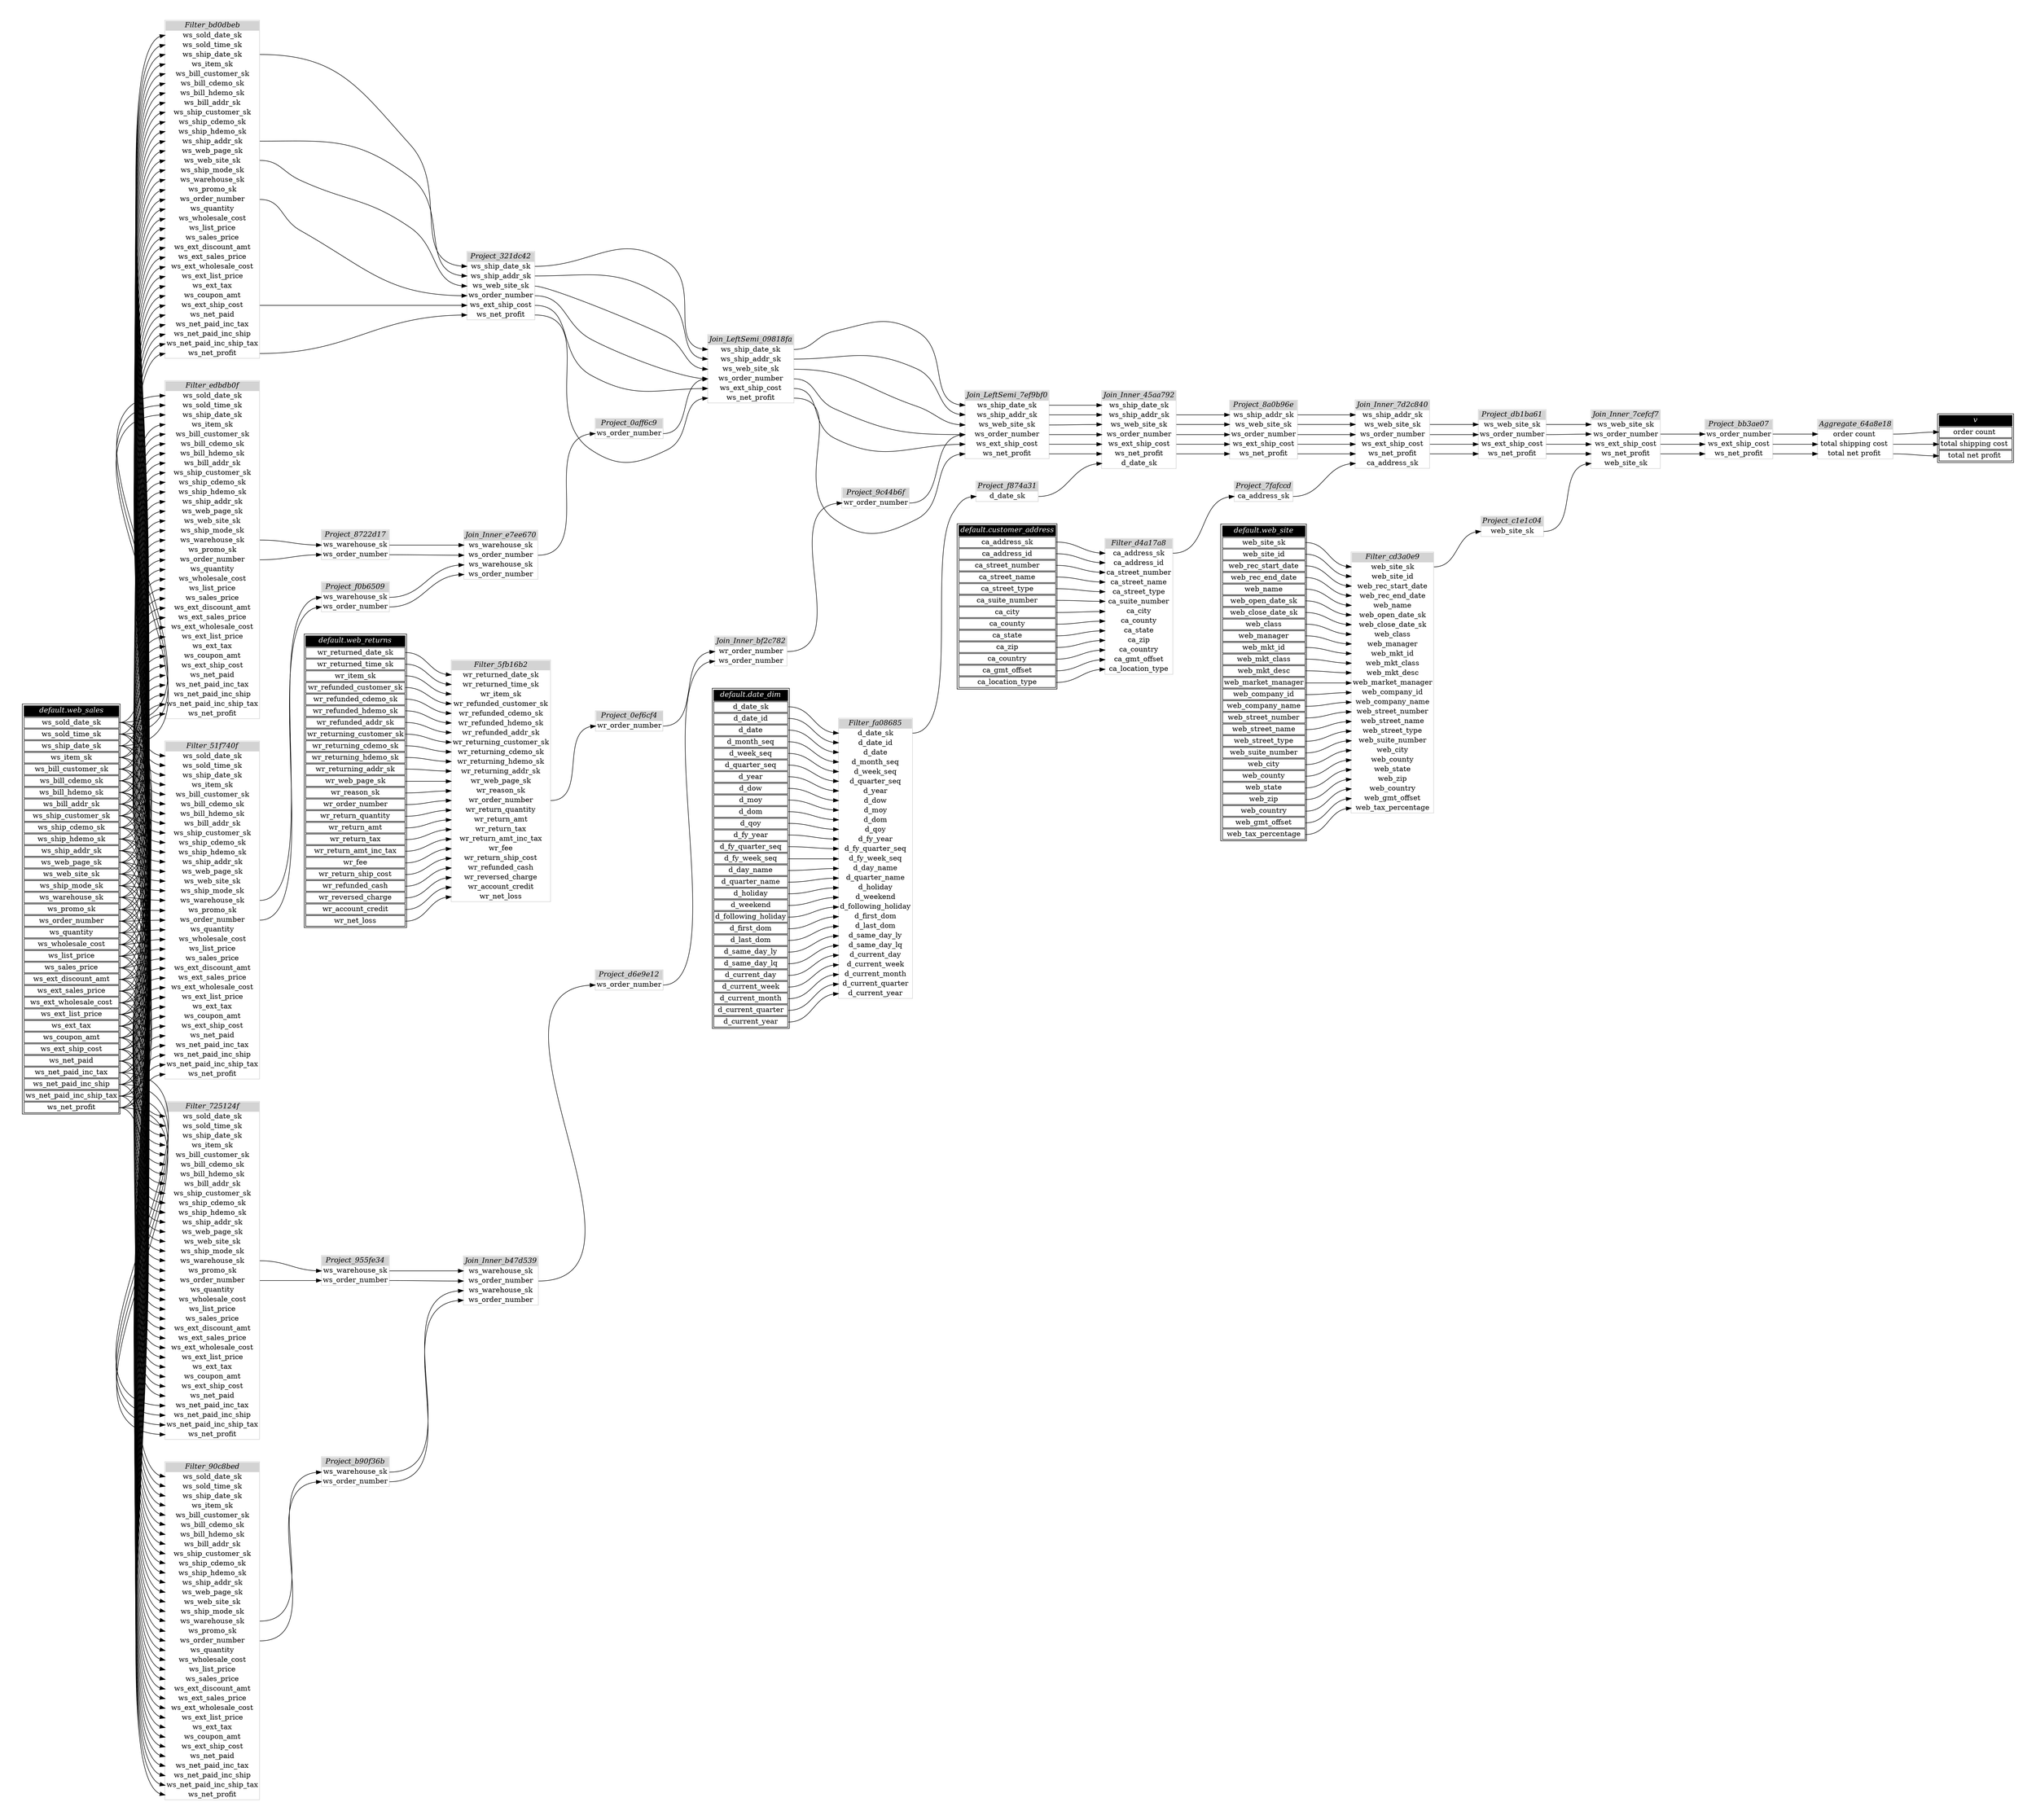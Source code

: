 // Automatically generated by TPCDSFlowTestSuite


digraph {
  graph [pad="0.5" nodesep="0.5" ranksep="1" fontname="Helvetica" rankdir=LR];
  node [shape=plaintext]

  
"Aggregate_64a8e18" [label=<
<table color="lightgray" border="1" cellborder="0" cellspacing="0">
  <tr><td bgcolor="lightgray" port="nodeName"><i>Aggregate_64a8e18</i></td></tr>
  <tr><td port="0">order count </td></tr>
<tr><td port="1">total shipping cost </td></tr>
<tr><td port="2">total net profit </td></tr>
</table>>];
     

"Filter_51f740f" [label=<
<table color="lightgray" border="1" cellborder="0" cellspacing="0">
  <tr><td bgcolor="lightgray" port="nodeName"><i>Filter_51f740f</i></td></tr>
  <tr><td port="0">ws_sold_date_sk</td></tr>
<tr><td port="1">ws_sold_time_sk</td></tr>
<tr><td port="2">ws_ship_date_sk</td></tr>
<tr><td port="3">ws_item_sk</td></tr>
<tr><td port="4">ws_bill_customer_sk</td></tr>
<tr><td port="5">ws_bill_cdemo_sk</td></tr>
<tr><td port="6">ws_bill_hdemo_sk</td></tr>
<tr><td port="7">ws_bill_addr_sk</td></tr>
<tr><td port="8">ws_ship_customer_sk</td></tr>
<tr><td port="9">ws_ship_cdemo_sk</td></tr>
<tr><td port="10">ws_ship_hdemo_sk</td></tr>
<tr><td port="11">ws_ship_addr_sk</td></tr>
<tr><td port="12">ws_web_page_sk</td></tr>
<tr><td port="13">ws_web_site_sk</td></tr>
<tr><td port="14">ws_ship_mode_sk</td></tr>
<tr><td port="15">ws_warehouse_sk</td></tr>
<tr><td port="16">ws_promo_sk</td></tr>
<tr><td port="17">ws_order_number</td></tr>
<tr><td port="18">ws_quantity</td></tr>
<tr><td port="19">ws_wholesale_cost</td></tr>
<tr><td port="20">ws_list_price</td></tr>
<tr><td port="21">ws_sales_price</td></tr>
<tr><td port="22">ws_ext_discount_amt</td></tr>
<tr><td port="23">ws_ext_sales_price</td></tr>
<tr><td port="24">ws_ext_wholesale_cost</td></tr>
<tr><td port="25">ws_ext_list_price</td></tr>
<tr><td port="26">ws_ext_tax</td></tr>
<tr><td port="27">ws_coupon_amt</td></tr>
<tr><td port="28">ws_ext_ship_cost</td></tr>
<tr><td port="29">ws_net_paid</td></tr>
<tr><td port="30">ws_net_paid_inc_tax</td></tr>
<tr><td port="31">ws_net_paid_inc_ship</td></tr>
<tr><td port="32">ws_net_paid_inc_ship_tax</td></tr>
<tr><td port="33">ws_net_profit</td></tr>
</table>>];
     

"Filter_5fb16b2" [label=<
<table color="lightgray" border="1" cellborder="0" cellspacing="0">
  <tr><td bgcolor="lightgray" port="nodeName"><i>Filter_5fb16b2</i></td></tr>
  <tr><td port="0">wr_returned_date_sk</td></tr>
<tr><td port="1">wr_returned_time_sk</td></tr>
<tr><td port="2">wr_item_sk</td></tr>
<tr><td port="3">wr_refunded_customer_sk</td></tr>
<tr><td port="4">wr_refunded_cdemo_sk</td></tr>
<tr><td port="5">wr_refunded_hdemo_sk</td></tr>
<tr><td port="6">wr_refunded_addr_sk</td></tr>
<tr><td port="7">wr_returning_customer_sk</td></tr>
<tr><td port="8">wr_returning_cdemo_sk</td></tr>
<tr><td port="9">wr_returning_hdemo_sk</td></tr>
<tr><td port="10">wr_returning_addr_sk</td></tr>
<tr><td port="11">wr_web_page_sk</td></tr>
<tr><td port="12">wr_reason_sk</td></tr>
<tr><td port="13">wr_order_number</td></tr>
<tr><td port="14">wr_return_quantity</td></tr>
<tr><td port="15">wr_return_amt</td></tr>
<tr><td port="16">wr_return_tax</td></tr>
<tr><td port="17">wr_return_amt_inc_tax</td></tr>
<tr><td port="18">wr_fee</td></tr>
<tr><td port="19">wr_return_ship_cost</td></tr>
<tr><td port="20">wr_refunded_cash</td></tr>
<tr><td port="21">wr_reversed_charge</td></tr>
<tr><td port="22">wr_account_credit</td></tr>
<tr><td port="23">wr_net_loss</td></tr>
</table>>];
     

"Filter_725124f" [label=<
<table color="lightgray" border="1" cellborder="0" cellspacing="0">
  <tr><td bgcolor="lightgray" port="nodeName"><i>Filter_725124f</i></td></tr>
  <tr><td port="0">ws_sold_date_sk</td></tr>
<tr><td port="1">ws_sold_time_sk</td></tr>
<tr><td port="2">ws_ship_date_sk</td></tr>
<tr><td port="3">ws_item_sk</td></tr>
<tr><td port="4">ws_bill_customer_sk</td></tr>
<tr><td port="5">ws_bill_cdemo_sk</td></tr>
<tr><td port="6">ws_bill_hdemo_sk</td></tr>
<tr><td port="7">ws_bill_addr_sk</td></tr>
<tr><td port="8">ws_ship_customer_sk</td></tr>
<tr><td port="9">ws_ship_cdemo_sk</td></tr>
<tr><td port="10">ws_ship_hdemo_sk</td></tr>
<tr><td port="11">ws_ship_addr_sk</td></tr>
<tr><td port="12">ws_web_page_sk</td></tr>
<tr><td port="13">ws_web_site_sk</td></tr>
<tr><td port="14">ws_ship_mode_sk</td></tr>
<tr><td port="15">ws_warehouse_sk</td></tr>
<tr><td port="16">ws_promo_sk</td></tr>
<tr><td port="17">ws_order_number</td></tr>
<tr><td port="18">ws_quantity</td></tr>
<tr><td port="19">ws_wholesale_cost</td></tr>
<tr><td port="20">ws_list_price</td></tr>
<tr><td port="21">ws_sales_price</td></tr>
<tr><td port="22">ws_ext_discount_amt</td></tr>
<tr><td port="23">ws_ext_sales_price</td></tr>
<tr><td port="24">ws_ext_wholesale_cost</td></tr>
<tr><td port="25">ws_ext_list_price</td></tr>
<tr><td port="26">ws_ext_tax</td></tr>
<tr><td port="27">ws_coupon_amt</td></tr>
<tr><td port="28">ws_ext_ship_cost</td></tr>
<tr><td port="29">ws_net_paid</td></tr>
<tr><td port="30">ws_net_paid_inc_tax</td></tr>
<tr><td port="31">ws_net_paid_inc_ship</td></tr>
<tr><td port="32">ws_net_paid_inc_ship_tax</td></tr>
<tr><td port="33">ws_net_profit</td></tr>
</table>>];
     

"Filter_90c8bed" [label=<
<table color="lightgray" border="1" cellborder="0" cellspacing="0">
  <tr><td bgcolor="lightgray" port="nodeName"><i>Filter_90c8bed</i></td></tr>
  <tr><td port="0">ws_sold_date_sk</td></tr>
<tr><td port="1">ws_sold_time_sk</td></tr>
<tr><td port="2">ws_ship_date_sk</td></tr>
<tr><td port="3">ws_item_sk</td></tr>
<tr><td port="4">ws_bill_customer_sk</td></tr>
<tr><td port="5">ws_bill_cdemo_sk</td></tr>
<tr><td port="6">ws_bill_hdemo_sk</td></tr>
<tr><td port="7">ws_bill_addr_sk</td></tr>
<tr><td port="8">ws_ship_customer_sk</td></tr>
<tr><td port="9">ws_ship_cdemo_sk</td></tr>
<tr><td port="10">ws_ship_hdemo_sk</td></tr>
<tr><td port="11">ws_ship_addr_sk</td></tr>
<tr><td port="12">ws_web_page_sk</td></tr>
<tr><td port="13">ws_web_site_sk</td></tr>
<tr><td port="14">ws_ship_mode_sk</td></tr>
<tr><td port="15">ws_warehouse_sk</td></tr>
<tr><td port="16">ws_promo_sk</td></tr>
<tr><td port="17">ws_order_number</td></tr>
<tr><td port="18">ws_quantity</td></tr>
<tr><td port="19">ws_wholesale_cost</td></tr>
<tr><td port="20">ws_list_price</td></tr>
<tr><td port="21">ws_sales_price</td></tr>
<tr><td port="22">ws_ext_discount_amt</td></tr>
<tr><td port="23">ws_ext_sales_price</td></tr>
<tr><td port="24">ws_ext_wholesale_cost</td></tr>
<tr><td port="25">ws_ext_list_price</td></tr>
<tr><td port="26">ws_ext_tax</td></tr>
<tr><td port="27">ws_coupon_amt</td></tr>
<tr><td port="28">ws_ext_ship_cost</td></tr>
<tr><td port="29">ws_net_paid</td></tr>
<tr><td port="30">ws_net_paid_inc_tax</td></tr>
<tr><td port="31">ws_net_paid_inc_ship</td></tr>
<tr><td port="32">ws_net_paid_inc_ship_tax</td></tr>
<tr><td port="33">ws_net_profit</td></tr>
</table>>];
     

"Filter_bd0dbeb" [label=<
<table color="lightgray" border="1" cellborder="0" cellspacing="0">
  <tr><td bgcolor="lightgray" port="nodeName"><i>Filter_bd0dbeb</i></td></tr>
  <tr><td port="0">ws_sold_date_sk</td></tr>
<tr><td port="1">ws_sold_time_sk</td></tr>
<tr><td port="2">ws_ship_date_sk</td></tr>
<tr><td port="3">ws_item_sk</td></tr>
<tr><td port="4">ws_bill_customer_sk</td></tr>
<tr><td port="5">ws_bill_cdemo_sk</td></tr>
<tr><td port="6">ws_bill_hdemo_sk</td></tr>
<tr><td port="7">ws_bill_addr_sk</td></tr>
<tr><td port="8">ws_ship_customer_sk</td></tr>
<tr><td port="9">ws_ship_cdemo_sk</td></tr>
<tr><td port="10">ws_ship_hdemo_sk</td></tr>
<tr><td port="11">ws_ship_addr_sk</td></tr>
<tr><td port="12">ws_web_page_sk</td></tr>
<tr><td port="13">ws_web_site_sk</td></tr>
<tr><td port="14">ws_ship_mode_sk</td></tr>
<tr><td port="15">ws_warehouse_sk</td></tr>
<tr><td port="16">ws_promo_sk</td></tr>
<tr><td port="17">ws_order_number</td></tr>
<tr><td port="18">ws_quantity</td></tr>
<tr><td port="19">ws_wholesale_cost</td></tr>
<tr><td port="20">ws_list_price</td></tr>
<tr><td port="21">ws_sales_price</td></tr>
<tr><td port="22">ws_ext_discount_amt</td></tr>
<tr><td port="23">ws_ext_sales_price</td></tr>
<tr><td port="24">ws_ext_wholesale_cost</td></tr>
<tr><td port="25">ws_ext_list_price</td></tr>
<tr><td port="26">ws_ext_tax</td></tr>
<tr><td port="27">ws_coupon_amt</td></tr>
<tr><td port="28">ws_ext_ship_cost</td></tr>
<tr><td port="29">ws_net_paid</td></tr>
<tr><td port="30">ws_net_paid_inc_tax</td></tr>
<tr><td port="31">ws_net_paid_inc_ship</td></tr>
<tr><td port="32">ws_net_paid_inc_ship_tax</td></tr>
<tr><td port="33">ws_net_profit</td></tr>
</table>>];
     

"Filter_cd3a0e9" [label=<
<table color="lightgray" border="1" cellborder="0" cellspacing="0">
  <tr><td bgcolor="lightgray" port="nodeName"><i>Filter_cd3a0e9</i></td></tr>
  <tr><td port="0">web_site_sk</td></tr>
<tr><td port="1">web_site_id</td></tr>
<tr><td port="2">web_rec_start_date</td></tr>
<tr><td port="3">web_rec_end_date</td></tr>
<tr><td port="4">web_name</td></tr>
<tr><td port="5">web_open_date_sk</td></tr>
<tr><td port="6">web_close_date_sk</td></tr>
<tr><td port="7">web_class</td></tr>
<tr><td port="8">web_manager</td></tr>
<tr><td port="9">web_mkt_id</td></tr>
<tr><td port="10">web_mkt_class</td></tr>
<tr><td port="11">web_mkt_desc</td></tr>
<tr><td port="12">web_market_manager</td></tr>
<tr><td port="13">web_company_id</td></tr>
<tr><td port="14">web_company_name</td></tr>
<tr><td port="15">web_street_number</td></tr>
<tr><td port="16">web_street_name</td></tr>
<tr><td port="17">web_street_type</td></tr>
<tr><td port="18">web_suite_number</td></tr>
<tr><td port="19">web_city</td></tr>
<tr><td port="20">web_county</td></tr>
<tr><td port="21">web_state</td></tr>
<tr><td port="22">web_zip</td></tr>
<tr><td port="23">web_country</td></tr>
<tr><td port="24">web_gmt_offset</td></tr>
<tr><td port="25">web_tax_percentage</td></tr>
</table>>];
     

"Filter_d4a17a8" [label=<
<table color="lightgray" border="1" cellborder="0" cellspacing="0">
  <tr><td bgcolor="lightgray" port="nodeName"><i>Filter_d4a17a8</i></td></tr>
  <tr><td port="0">ca_address_sk</td></tr>
<tr><td port="1">ca_address_id</td></tr>
<tr><td port="2">ca_street_number</td></tr>
<tr><td port="3">ca_street_name</td></tr>
<tr><td port="4">ca_street_type</td></tr>
<tr><td port="5">ca_suite_number</td></tr>
<tr><td port="6">ca_city</td></tr>
<tr><td port="7">ca_county</td></tr>
<tr><td port="8">ca_state</td></tr>
<tr><td port="9">ca_zip</td></tr>
<tr><td port="10">ca_country</td></tr>
<tr><td port="11">ca_gmt_offset</td></tr>
<tr><td port="12">ca_location_type</td></tr>
</table>>];
     

"Filter_edbdb0f" [label=<
<table color="lightgray" border="1" cellborder="0" cellspacing="0">
  <tr><td bgcolor="lightgray" port="nodeName"><i>Filter_edbdb0f</i></td></tr>
  <tr><td port="0">ws_sold_date_sk</td></tr>
<tr><td port="1">ws_sold_time_sk</td></tr>
<tr><td port="2">ws_ship_date_sk</td></tr>
<tr><td port="3">ws_item_sk</td></tr>
<tr><td port="4">ws_bill_customer_sk</td></tr>
<tr><td port="5">ws_bill_cdemo_sk</td></tr>
<tr><td port="6">ws_bill_hdemo_sk</td></tr>
<tr><td port="7">ws_bill_addr_sk</td></tr>
<tr><td port="8">ws_ship_customer_sk</td></tr>
<tr><td port="9">ws_ship_cdemo_sk</td></tr>
<tr><td port="10">ws_ship_hdemo_sk</td></tr>
<tr><td port="11">ws_ship_addr_sk</td></tr>
<tr><td port="12">ws_web_page_sk</td></tr>
<tr><td port="13">ws_web_site_sk</td></tr>
<tr><td port="14">ws_ship_mode_sk</td></tr>
<tr><td port="15">ws_warehouse_sk</td></tr>
<tr><td port="16">ws_promo_sk</td></tr>
<tr><td port="17">ws_order_number</td></tr>
<tr><td port="18">ws_quantity</td></tr>
<tr><td port="19">ws_wholesale_cost</td></tr>
<tr><td port="20">ws_list_price</td></tr>
<tr><td port="21">ws_sales_price</td></tr>
<tr><td port="22">ws_ext_discount_amt</td></tr>
<tr><td port="23">ws_ext_sales_price</td></tr>
<tr><td port="24">ws_ext_wholesale_cost</td></tr>
<tr><td port="25">ws_ext_list_price</td></tr>
<tr><td port="26">ws_ext_tax</td></tr>
<tr><td port="27">ws_coupon_amt</td></tr>
<tr><td port="28">ws_ext_ship_cost</td></tr>
<tr><td port="29">ws_net_paid</td></tr>
<tr><td port="30">ws_net_paid_inc_tax</td></tr>
<tr><td port="31">ws_net_paid_inc_ship</td></tr>
<tr><td port="32">ws_net_paid_inc_ship_tax</td></tr>
<tr><td port="33">ws_net_profit</td></tr>
</table>>];
     

"Filter_fa08685" [label=<
<table color="lightgray" border="1" cellborder="0" cellspacing="0">
  <tr><td bgcolor="lightgray" port="nodeName"><i>Filter_fa08685</i></td></tr>
  <tr><td port="0">d_date_sk</td></tr>
<tr><td port="1">d_date_id</td></tr>
<tr><td port="2">d_date</td></tr>
<tr><td port="3">d_month_seq</td></tr>
<tr><td port="4">d_week_seq</td></tr>
<tr><td port="5">d_quarter_seq</td></tr>
<tr><td port="6">d_year</td></tr>
<tr><td port="7">d_dow</td></tr>
<tr><td port="8">d_moy</td></tr>
<tr><td port="9">d_dom</td></tr>
<tr><td port="10">d_qoy</td></tr>
<tr><td port="11">d_fy_year</td></tr>
<tr><td port="12">d_fy_quarter_seq</td></tr>
<tr><td port="13">d_fy_week_seq</td></tr>
<tr><td port="14">d_day_name</td></tr>
<tr><td port="15">d_quarter_name</td></tr>
<tr><td port="16">d_holiday</td></tr>
<tr><td port="17">d_weekend</td></tr>
<tr><td port="18">d_following_holiday</td></tr>
<tr><td port="19">d_first_dom</td></tr>
<tr><td port="20">d_last_dom</td></tr>
<tr><td port="21">d_same_day_ly</td></tr>
<tr><td port="22">d_same_day_lq</td></tr>
<tr><td port="23">d_current_day</td></tr>
<tr><td port="24">d_current_week</td></tr>
<tr><td port="25">d_current_month</td></tr>
<tr><td port="26">d_current_quarter</td></tr>
<tr><td port="27">d_current_year</td></tr>
</table>>];
     

"Join_Inner_45aa792" [label=<
<table color="lightgray" border="1" cellborder="0" cellspacing="0">
  <tr><td bgcolor="lightgray" port="nodeName"><i>Join_Inner_45aa792</i></td></tr>
  <tr><td port="0">ws_ship_date_sk</td></tr>
<tr><td port="1">ws_ship_addr_sk</td></tr>
<tr><td port="2">ws_web_site_sk</td></tr>
<tr><td port="3">ws_order_number</td></tr>
<tr><td port="4">ws_ext_ship_cost</td></tr>
<tr><td port="5">ws_net_profit</td></tr>
<tr><td port="6">d_date_sk</td></tr>
</table>>];
     

"Join_Inner_7cefcf7" [label=<
<table color="lightgray" border="1" cellborder="0" cellspacing="0">
  <tr><td bgcolor="lightgray" port="nodeName"><i>Join_Inner_7cefcf7</i></td></tr>
  <tr><td port="0">ws_web_site_sk</td></tr>
<tr><td port="1">ws_order_number</td></tr>
<tr><td port="2">ws_ext_ship_cost</td></tr>
<tr><td port="3">ws_net_profit</td></tr>
<tr><td port="4">web_site_sk</td></tr>
</table>>];
     

"Join_Inner_7d2c840" [label=<
<table color="lightgray" border="1" cellborder="0" cellspacing="0">
  <tr><td bgcolor="lightgray" port="nodeName"><i>Join_Inner_7d2c840</i></td></tr>
  <tr><td port="0">ws_ship_addr_sk</td></tr>
<tr><td port="1">ws_web_site_sk</td></tr>
<tr><td port="2">ws_order_number</td></tr>
<tr><td port="3">ws_ext_ship_cost</td></tr>
<tr><td port="4">ws_net_profit</td></tr>
<tr><td port="5">ca_address_sk</td></tr>
</table>>];
     

"Join_Inner_b47d539" [label=<
<table color="lightgray" border="1" cellborder="0" cellspacing="0">
  <tr><td bgcolor="lightgray" port="nodeName"><i>Join_Inner_b47d539</i></td></tr>
  <tr><td port="0">ws_warehouse_sk</td></tr>
<tr><td port="1">ws_order_number</td></tr>
<tr><td port="2">ws_warehouse_sk</td></tr>
<tr><td port="3">ws_order_number</td></tr>
</table>>];
     

"Join_Inner_bf2c782" [label=<
<table color="lightgray" border="1" cellborder="0" cellspacing="0">
  <tr><td bgcolor="lightgray" port="nodeName"><i>Join_Inner_bf2c782</i></td></tr>
  <tr><td port="0">wr_order_number</td></tr>
<tr><td port="1">ws_order_number</td></tr>
</table>>];
     

"Join_Inner_e7ee670" [label=<
<table color="lightgray" border="1" cellborder="0" cellspacing="0">
  <tr><td bgcolor="lightgray" port="nodeName"><i>Join_Inner_e7ee670</i></td></tr>
  <tr><td port="0">ws_warehouse_sk</td></tr>
<tr><td port="1">ws_order_number</td></tr>
<tr><td port="2">ws_warehouse_sk</td></tr>
<tr><td port="3">ws_order_number</td></tr>
</table>>];
     

"Join_LeftSemi_09818fa" [label=<
<table color="lightgray" border="1" cellborder="0" cellspacing="0">
  <tr><td bgcolor="lightgray" port="nodeName"><i>Join_LeftSemi_09818fa</i></td></tr>
  <tr><td port="0">ws_ship_date_sk</td></tr>
<tr><td port="1">ws_ship_addr_sk</td></tr>
<tr><td port="2">ws_web_site_sk</td></tr>
<tr><td port="3">ws_order_number</td></tr>
<tr><td port="4">ws_ext_ship_cost</td></tr>
<tr><td port="5">ws_net_profit</td></tr>
</table>>];
     

"Join_LeftSemi_7ef9bf0" [label=<
<table color="lightgray" border="1" cellborder="0" cellspacing="0">
  <tr><td bgcolor="lightgray" port="nodeName"><i>Join_LeftSemi_7ef9bf0</i></td></tr>
  <tr><td port="0">ws_ship_date_sk</td></tr>
<tr><td port="1">ws_ship_addr_sk</td></tr>
<tr><td port="2">ws_web_site_sk</td></tr>
<tr><td port="3">ws_order_number</td></tr>
<tr><td port="4">ws_ext_ship_cost</td></tr>
<tr><td port="5">ws_net_profit</td></tr>
</table>>];
     

"Project_0aff6c9" [label=<
<table color="lightgray" border="1" cellborder="0" cellspacing="0">
  <tr><td bgcolor="lightgray" port="nodeName"><i>Project_0aff6c9</i></td></tr>
  <tr><td port="0">ws_order_number</td></tr>
</table>>];
     

"Project_0ef6cf4" [label=<
<table color="lightgray" border="1" cellborder="0" cellspacing="0">
  <tr><td bgcolor="lightgray" port="nodeName"><i>Project_0ef6cf4</i></td></tr>
  <tr><td port="0">wr_order_number</td></tr>
</table>>];
     

"Project_321dc42" [label=<
<table color="lightgray" border="1" cellborder="0" cellspacing="0">
  <tr><td bgcolor="lightgray" port="nodeName"><i>Project_321dc42</i></td></tr>
  <tr><td port="0">ws_ship_date_sk</td></tr>
<tr><td port="1">ws_ship_addr_sk</td></tr>
<tr><td port="2">ws_web_site_sk</td></tr>
<tr><td port="3">ws_order_number</td></tr>
<tr><td port="4">ws_ext_ship_cost</td></tr>
<tr><td port="5">ws_net_profit</td></tr>
</table>>];
     

"Project_7fafccd" [label=<
<table color="lightgray" border="1" cellborder="0" cellspacing="0">
  <tr><td bgcolor="lightgray" port="nodeName"><i>Project_7fafccd</i></td></tr>
  <tr><td port="0">ca_address_sk</td></tr>
</table>>];
     

"Project_8722d17" [label=<
<table color="lightgray" border="1" cellborder="0" cellspacing="0">
  <tr><td bgcolor="lightgray" port="nodeName"><i>Project_8722d17</i></td></tr>
  <tr><td port="0">ws_warehouse_sk</td></tr>
<tr><td port="1">ws_order_number</td></tr>
</table>>];
     

"Project_8a0b96e" [label=<
<table color="lightgray" border="1" cellborder="0" cellspacing="0">
  <tr><td bgcolor="lightgray" port="nodeName"><i>Project_8a0b96e</i></td></tr>
  <tr><td port="0">ws_ship_addr_sk</td></tr>
<tr><td port="1">ws_web_site_sk</td></tr>
<tr><td port="2">ws_order_number</td></tr>
<tr><td port="3">ws_ext_ship_cost</td></tr>
<tr><td port="4">ws_net_profit</td></tr>
</table>>];
     

"Project_955fe34" [label=<
<table color="lightgray" border="1" cellborder="0" cellspacing="0">
  <tr><td bgcolor="lightgray" port="nodeName"><i>Project_955fe34</i></td></tr>
  <tr><td port="0">ws_warehouse_sk</td></tr>
<tr><td port="1">ws_order_number</td></tr>
</table>>];
     

"Project_9c44b6f" [label=<
<table color="lightgray" border="1" cellborder="0" cellspacing="0">
  <tr><td bgcolor="lightgray" port="nodeName"><i>Project_9c44b6f</i></td></tr>
  <tr><td port="0">wr_order_number</td></tr>
</table>>];
     

"Project_b90f36b" [label=<
<table color="lightgray" border="1" cellborder="0" cellspacing="0">
  <tr><td bgcolor="lightgray" port="nodeName"><i>Project_b90f36b</i></td></tr>
  <tr><td port="0">ws_warehouse_sk</td></tr>
<tr><td port="1">ws_order_number</td></tr>
</table>>];
     

"Project_bb3ae07" [label=<
<table color="lightgray" border="1" cellborder="0" cellspacing="0">
  <tr><td bgcolor="lightgray" port="nodeName"><i>Project_bb3ae07</i></td></tr>
  <tr><td port="0">ws_order_number</td></tr>
<tr><td port="1">ws_ext_ship_cost</td></tr>
<tr><td port="2">ws_net_profit</td></tr>
</table>>];
     

"Project_c1e1c04" [label=<
<table color="lightgray" border="1" cellborder="0" cellspacing="0">
  <tr><td bgcolor="lightgray" port="nodeName"><i>Project_c1e1c04</i></td></tr>
  <tr><td port="0">web_site_sk</td></tr>
</table>>];
     

"Project_d6e9e12" [label=<
<table color="lightgray" border="1" cellborder="0" cellspacing="0">
  <tr><td bgcolor="lightgray" port="nodeName"><i>Project_d6e9e12</i></td></tr>
  <tr><td port="0">ws_order_number</td></tr>
</table>>];
     

"Project_db1ba61" [label=<
<table color="lightgray" border="1" cellborder="0" cellspacing="0">
  <tr><td bgcolor="lightgray" port="nodeName"><i>Project_db1ba61</i></td></tr>
  <tr><td port="0">ws_web_site_sk</td></tr>
<tr><td port="1">ws_order_number</td></tr>
<tr><td port="2">ws_ext_ship_cost</td></tr>
<tr><td port="3">ws_net_profit</td></tr>
</table>>];
     

"Project_f0b6509" [label=<
<table color="lightgray" border="1" cellborder="0" cellspacing="0">
  <tr><td bgcolor="lightgray" port="nodeName"><i>Project_f0b6509</i></td></tr>
  <tr><td port="0">ws_warehouse_sk</td></tr>
<tr><td port="1">ws_order_number</td></tr>
</table>>];
     

"Project_f874a31" [label=<
<table color="lightgray" border="1" cellborder="0" cellspacing="0">
  <tr><td bgcolor="lightgray" port="nodeName"><i>Project_f874a31</i></td></tr>
  <tr><td port="0">d_date_sk</td></tr>
</table>>];
     

"default.customer_address" [color="black" label=<
<table>
  <tr><td bgcolor="black" port="nodeName"><i><font color="white">default.customer_address</font></i></td></tr>
  <tr><td port="0">ca_address_sk</td></tr>
<tr><td port="1">ca_address_id</td></tr>
<tr><td port="2">ca_street_number</td></tr>
<tr><td port="3">ca_street_name</td></tr>
<tr><td port="4">ca_street_type</td></tr>
<tr><td port="5">ca_suite_number</td></tr>
<tr><td port="6">ca_city</td></tr>
<tr><td port="7">ca_county</td></tr>
<tr><td port="8">ca_state</td></tr>
<tr><td port="9">ca_zip</td></tr>
<tr><td port="10">ca_country</td></tr>
<tr><td port="11">ca_gmt_offset</td></tr>
<tr><td port="12">ca_location_type</td></tr>
</table>>];
     

"default.date_dim" [color="black" label=<
<table>
  <tr><td bgcolor="black" port="nodeName"><i><font color="white">default.date_dim</font></i></td></tr>
  <tr><td port="0">d_date_sk</td></tr>
<tr><td port="1">d_date_id</td></tr>
<tr><td port="2">d_date</td></tr>
<tr><td port="3">d_month_seq</td></tr>
<tr><td port="4">d_week_seq</td></tr>
<tr><td port="5">d_quarter_seq</td></tr>
<tr><td port="6">d_year</td></tr>
<tr><td port="7">d_dow</td></tr>
<tr><td port="8">d_moy</td></tr>
<tr><td port="9">d_dom</td></tr>
<tr><td port="10">d_qoy</td></tr>
<tr><td port="11">d_fy_year</td></tr>
<tr><td port="12">d_fy_quarter_seq</td></tr>
<tr><td port="13">d_fy_week_seq</td></tr>
<tr><td port="14">d_day_name</td></tr>
<tr><td port="15">d_quarter_name</td></tr>
<tr><td port="16">d_holiday</td></tr>
<tr><td port="17">d_weekend</td></tr>
<tr><td port="18">d_following_holiday</td></tr>
<tr><td port="19">d_first_dom</td></tr>
<tr><td port="20">d_last_dom</td></tr>
<tr><td port="21">d_same_day_ly</td></tr>
<tr><td port="22">d_same_day_lq</td></tr>
<tr><td port="23">d_current_day</td></tr>
<tr><td port="24">d_current_week</td></tr>
<tr><td port="25">d_current_month</td></tr>
<tr><td port="26">d_current_quarter</td></tr>
<tr><td port="27">d_current_year</td></tr>
</table>>];
     

"default.web_returns" [color="black" label=<
<table>
  <tr><td bgcolor="black" port="nodeName"><i><font color="white">default.web_returns</font></i></td></tr>
  <tr><td port="0">wr_returned_date_sk</td></tr>
<tr><td port="1">wr_returned_time_sk</td></tr>
<tr><td port="2">wr_item_sk</td></tr>
<tr><td port="3">wr_refunded_customer_sk</td></tr>
<tr><td port="4">wr_refunded_cdemo_sk</td></tr>
<tr><td port="5">wr_refunded_hdemo_sk</td></tr>
<tr><td port="6">wr_refunded_addr_sk</td></tr>
<tr><td port="7">wr_returning_customer_sk</td></tr>
<tr><td port="8">wr_returning_cdemo_sk</td></tr>
<tr><td port="9">wr_returning_hdemo_sk</td></tr>
<tr><td port="10">wr_returning_addr_sk</td></tr>
<tr><td port="11">wr_web_page_sk</td></tr>
<tr><td port="12">wr_reason_sk</td></tr>
<tr><td port="13">wr_order_number</td></tr>
<tr><td port="14">wr_return_quantity</td></tr>
<tr><td port="15">wr_return_amt</td></tr>
<tr><td port="16">wr_return_tax</td></tr>
<tr><td port="17">wr_return_amt_inc_tax</td></tr>
<tr><td port="18">wr_fee</td></tr>
<tr><td port="19">wr_return_ship_cost</td></tr>
<tr><td port="20">wr_refunded_cash</td></tr>
<tr><td port="21">wr_reversed_charge</td></tr>
<tr><td port="22">wr_account_credit</td></tr>
<tr><td port="23">wr_net_loss</td></tr>
</table>>];
     

"default.web_sales" [color="black" label=<
<table>
  <tr><td bgcolor="black" port="nodeName"><i><font color="white">default.web_sales</font></i></td></tr>
  <tr><td port="0">ws_sold_date_sk</td></tr>
<tr><td port="1">ws_sold_time_sk</td></tr>
<tr><td port="2">ws_ship_date_sk</td></tr>
<tr><td port="3">ws_item_sk</td></tr>
<tr><td port="4">ws_bill_customer_sk</td></tr>
<tr><td port="5">ws_bill_cdemo_sk</td></tr>
<tr><td port="6">ws_bill_hdemo_sk</td></tr>
<tr><td port="7">ws_bill_addr_sk</td></tr>
<tr><td port="8">ws_ship_customer_sk</td></tr>
<tr><td port="9">ws_ship_cdemo_sk</td></tr>
<tr><td port="10">ws_ship_hdemo_sk</td></tr>
<tr><td port="11">ws_ship_addr_sk</td></tr>
<tr><td port="12">ws_web_page_sk</td></tr>
<tr><td port="13">ws_web_site_sk</td></tr>
<tr><td port="14">ws_ship_mode_sk</td></tr>
<tr><td port="15">ws_warehouse_sk</td></tr>
<tr><td port="16">ws_promo_sk</td></tr>
<tr><td port="17">ws_order_number</td></tr>
<tr><td port="18">ws_quantity</td></tr>
<tr><td port="19">ws_wholesale_cost</td></tr>
<tr><td port="20">ws_list_price</td></tr>
<tr><td port="21">ws_sales_price</td></tr>
<tr><td port="22">ws_ext_discount_amt</td></tr>
<tr><td port="23">ws_ext_sales_price</td></tr>
<tr><td port="24">ws_ext_wholesale_cost</td></tr>
<tr><td port="25">ws_ext_list_price</td></tr>
<tr><td port="26">ws_ext_tax</td></tr>
<tr><td port="27">ws_coupon_amt</td></tr>
<tr><td port="28">ws_ext_ship_cost</td></tr>
<tr><td port="29">ws_net_paid</td></tr>
<tr><td port="30">ws_net_paid_inc_tax</td></tr>
<tr><td port="31">ws_net_paid_inc_ship</td></tr>
<tr><td port="32">ws_net_paid_inc_ship_tax</td></tr>
<tr><td port="33">ws_net_profit</td></tr>
</table>>];
     

"default.web_site" [color="black" label=<
<table>
  <tr><td bgcolor="black" port="nodeName"><i><font color="white">default.web_site</font></i></td></tr>
  <tr><td port="0">web_site_sk</td></tr>
<tr><td port="1">web_site_id</td></tr>
<tr><td port="2">web_rec_start_date</td></tr>
<tr><td port="3">web_rec_end_date</td></tr>
<tr><td port="4">web_name</td></tr>
<tr><td port="5">web_open_date_sk</td></tr>
<tr><td port="6">web_close_date_sk</td></tr>
<tr><td port="7">web_class</td></tr>
<tr><td port="8">web_manager</td></tr>
<tr><td port="9">web_mkt_id</td></tr>
<tr><td port="10">web_mkt_class</td></tr>
<tr><td port="11">web_mkt_desc</td></tr>
<tr><td port="12">web_market_manager</td></tr>
<tr><td port="13">web_company_id</td></tr>
<tr><td port="14">web_company_name</td></tr>
<tr><td port="15">web_street_number</td></tr>
<tr><td port="16">web_street_name</td></tr>
<tr><td port="17">web_street_type</td></tr>
<tr><td port="18">web_suite_number</td></tr>
<tr><td port="19">web_city</td></tr>
<tr><td port="20">web_county</td></tr>
<tr><td port="21">web_state</td></tr>
<tr><td port="22">web_zip</td></tr>
<tr><td port="23">web_country</td></tr>
<tr><td port="24">web_gmt_offset</td></tr>
<tr><td port="25">web_tax_percentage</td></tr>
</table>>];
     

"v" [color="black" label=<
<table>
  <tr><td bgcolor="black" port="nodeName"><i><font color="white">v</font></i></td></tr>
  <tr><td port="0">order count </td></tr>
<tr><td port="1">total shipping cost </td></tr>
<tr><td port="2">total net profit </td></tr>
</table>>];
     
  "Aggregate_64a8e18":0 -> "v":0;
"Aggregate_64a8e18":1 -> "v":1;
"Aggregate_64a8e18":2 -> "v":2;
"Filter_51f740f":15 -> "Project_f0b6509":0;
"Filter_51f740f":17 -> "Project_f0b6509":1;
"Filter_5fb16b2":13 -> "Project_0ef6cf4":0;
"Filter_725124f":15 -> "Project_955fe34":0;
"Filter_725124f":17 -> "Project_955fe34":1;
"Filter_90c8bed":15 -> "Project_b90f36b":0;
"Filter_90c8bed":17 -> "Project_b90f36b":1;
"Filter_bd0dbeb":11 -> "Project_321dc42":1;
"Filter_bd0dbeb":13 -> "Project_321dc42":2;
"Filter_bd0dbeb":17 -> "Project_321dc42":3;
"Filter_bd0dbeb":2 -> "Project_321dc42":0;
"Filter_bd0dbeb":28 -> "Project_321dc42":4;
"Filter_bd0dbeb":33 -> "Project_321dc42":5;
"Filter_cd3a0e9":0 -> "Project_c1e1c04":0;
"Filter_d4a17a8":0 -> "Project_7fafccd":0;
"Filter_edbdb0f":15 -> "Project_8722d17":0;
"Filter_edbdb0f":17 -> "Project_8722d17":1;
"Filter_fa08685":0 -> "Project_f874a31":0;
"Join_Inner_45aa792":1 -> "Project_8a0b96e":0;
"Join_Inner_45aa792":2 -> "Project_8a0b96e":1;
"Join_Inner_45aa792":3 -> "Project_8a0b96e":2;
"Join_Inner_45aa792":4 -> "Project_8a0b96e":3;
"Join_Inner_45aa792":5 -> "Project_8a0b96e":4;
"Join_Inner_7cefcf7":1 -> "Project_bb3ae07":0;
"Join_Inner_7cefcf7":2 -> "Project_bb3ae07":1;
"Join_Inner_7cefcf7":3 -> "Project_bb3ae07":2;
"Join_Inner_7d2c840":1 -> "Project_db1ba61":0;
"Join_Inner_7d2c840":2 -> "Project_db1ba61":1;
"Join_Inner_7d2c840":3 -> "Project_db1ba61":2;
"Join_Inner_7d2c840":4 -> "Project_db1ba61":3;
"Join_Inner_b47d539":1 -> "Project_d6e9e12":0;
"Join_Inner_bf2c782":0 -> "Project_9c44b6f":0;
"Join_Inner_e7ee670":1 -> "Project_0aff6c9":0;
"Join_LeftSemi_09818fa":0 -> "Join_LeftSemi_7ef9bf0":0;
"Join_LeftSemi_09818fa":1 -> "Join_LeftSemi_7ef9bf0":1;
"Join_LeftSemi_09818fa":2 -> "Join_LeftSemi_7ef9bf0":2;
"Join_LeftSemi_09818fa":3 -> "Join_LeftSemi_7ef9bf0":3;
"Join_LeftSemi_09818fa":4 -> "Join_LeftSemi_7ef9bf0":4;
"Join_LeftSemi_09818fa":5 -> "Join_LeftSemi_7ef9bf0":5;
"Join_LeftSemi_7ef9bf0":0 -> "Join_Inner_45aa792":0;
"Join_LeftSemi_7ef9bf0":1 -> "Join_Inner_45aa792":1;
"Join_LeftSemi_7ef9bf0":2 -> "Join_Inner_45aa792":2;
"Join_LeftSemi_7ef9bf0":3 -> "Join_Inner_45aa792":3;
"Join_LeftSemi_7ef9bf0":4 -> "Join_Inner_45aa792":4;
"Join_LeftSemi_7ef9bf0":5 -> "Join_Inner_45aa792":5;
"Project_0aff6c9":0 -> "Join_LeftSemi_09818fa":3;
"Project_0ef6cf4":0 -> "Join_Inner_bf2c782":0;
"Project_321dc42":0 -> "Join_LeftSemi_09818fa":0;
"Project_321dc42":1 -> "Join_LeftSemi_09818fa":1;
"Project_321dc42":2 -> "Join_LeftSemi_09818fa":2;
"Project_321dc42":3 -> "Join_LeftSemi_09818fa":3;
"Project_321dc42":4 -> "Join_LeftSemi_09818fa":4;
"Project_321dc42":5 -> "Join_LeftSemi_09818fa":5;
"Project_7fafccd":0 -> "Join_Inner_7d2c840":5;
"Project_8722d17":0 -> "Join_Inner_e7ee670":0;
"Project_8722d17":1 -> "Join_Inner_e7ee670":1;
"Project_8a0b96e":0 -> "Join_Inner_7d2c840":0;
"Project_8a0b96e":1 -> "Join_Inner_7d2c840":1;
"Project_8a0b96e":2 -> "Join_Inner_7d2c840":2;
"Project_8a0b96e":3 -> "Join_Inner_7d2c840":3;
"Project_8a0b96e":4 -> "Join_Inner_7d2c840":4;
"Project_955fe34":0 -> "Join_Inner_b47d539":0;
"Project_955fe34":1 -> "Join_Inner_b47d539":1;
"Project_9c44b6f":0 -> "Join_LeftSemi_7ef9bf0":3;
"Project_b90f36b":0 -> "Join_Inner_b47d539":2;
"Project_b90f36b":1 -> "Join_Inner_b47d539":3;
"Project_bb3ae07":0 -> "Aggregate_64a8e18":0;
"Project_bb3ae07":1 -> "Aggregate_64a8e18":1;
"Project_bb3ae07":2 -> "Aggregate_64a8e18":2;
"Project_c1e1c04":0 -> "Join_Inner_7cefcf7":4;
"Project_d6e9e12":0 -> "Join_Inner_bf2c782":1;
"Project_db1ba61":0 -> "Join_Inner_7cefcf7":0;
"Project_db1ba61":1 -> "Join_Inner_7cefcf7":1;
"Project_db1ba61":2 -> "Join_Inner_7cefcf7":2;
"Project_db1ba61":3 -> "Join_Inner_7cefcf7":3;
"Project_f0b6509":0 -> "Join_Inner_e7ee670":2;
"Project_f0b6509":1 -> "Join_Inner_e7ee670":3;
"Project_f874a31":0 -> "Join_Inner_45aa792":6;
"default.customer_address":0 -> "Filter_d4a17a8":0;
"default.customer_address":1 -> "Filter_d4a17a8":1;
"default.customer_address":10 -> "Filter_d4a17a8":10;
"default.customer_address":11 -> "Filter_d4a17a8":11;
"default.customer_address":12 -> "Filter_d4a17a8":12;
"default.customer_address":2 -> "Filter_d4a17a8":2;
"default.customer_address":3 -> "Filter_d4a17a8":3;
"default.customer_address":4 -> "Filter_d4a17a8":4;
"default.customer_address":5 -> "Filter_d4a17a8":5;
"default.customer_address":6 -> "Filter_d4a17a8":6;
"default.customer_address":7 -> "Filter_d4a17a8":7;
"default.customer_address":8 -> "Filter_d4a17a8":8;
"default.customer_address":9 -> "Filter_d4a17a8":9;
"default.date_dim":0 -> "Filter_fa08685":0;
"default.date_dim":1 -> "Filter_fa08685":1;
"default.date_dim":10 -> "Filter_fa08685":10;
"default.date_dim":11 -> "Filter_fa08685":11;
"default.date_dim":12 -> "Filter_fa08685":12;
"default.date_dim":13 -> "Filter_fa08685":13;
"default.date_dim":14 -> "Filter_fa08685":14;
"default.date_dim":15 -> "Filter_fa08685":15;
"default.date_dim":16 -> "Filter_fa08685":16;
"default.date_dim":17 -> "Filter_fa08685":17;
"default.date_dim":18 -> "Filter_fa08685":18;
"default.date_dim":19 -> "Filter_fa08685":19;
"default.date_dim":2 -> "Filter_fa08685":2;
"default.date_dim":20 -> "Filter_fa08685":20;
"default.date_dim":21 -> "Filter_fa08685":21;
"default.date_dim":22 -> "Filter_fa08685":22;
"default.date_dim":23 -> "Filter_fa08685":23;
"default.date_dim":24 -> "Filter_fa08685":24;
"default.date_dim":25 -> "Filter_fa08685":25;
"default.date_dim":26 -> "Filter_fa08685":26;
"default.date_dim":27 -> "Filter_fa08685":27;
"default.date_dim":3 -> "Filter_fa08685":3;
"default.date_dim":4 -> "Filter_fa08685":4;
"default.date_dim":5 -> "Filter_fa08685":5;
"default.date_dim":6 -> "Filter_fa08685":6;
"default.date_dim":7 -> "Filter_fa08685":7;
"default.date_dim":8 -> "Filter_fa08685":8;
"default.date_dim":9 -> "Filter_fa08685":9;
"default.web_returns":0 -> "Filter_5fb16b2":0;
"default.web_returns":1 -> "Filter_5fb16b2":1;
"default.web_returns":10 -> "Filter_5fb16b2":10;
"default.web_returns":11 -> "Filter_5fb16b2":11;
"default.web_returns":12 -> "Filter_5fb16b2":12;
"default.web_returns":13 -> "Filter_5fb16b2":13;
"default.web_returns":14 -> "Filter_5fb16b2":14;
"default.web_returns":15 -> "Filter_5fb16b2":15;
"default.web_returns":16 -> "Filter_5fb16b2":16;
"default.web_returns":17 -> "Filter_5fb16b2":17;
"default.web_returns":18 -> "Filter_5fb16b2":18;
"default.web_returns":19 -> "Filter_5fb16b2":19;
"default.web_returns":2 -> "Filter_5fb16b2":2;
"default.web_returns":20 -> "Filter_5fb16b2":20;
"default.web_returns":21 -> "Filter_5fb16b2":21;
"default.web_returns":22 -> "Filter_5fb16b2":22;
"default.web_returns":23 -> "Filter_5fb16b2":23;
"default.web_returns":3 -> "Filter_5fb16b2":3;
"default.web_returns":4 -> "Filter_5fb16b2":4;
"default.web_returns":5 -> "Filter_5fb16b2":5;
"default.web_returns":6 -> "Filter_5fb16b2":6;
"default.web_returns":7 -> "Filter_5fb16b2":7;
"default.web_returns":8 -> "Filter_5fb16b2":8;
"default.web_returns":9 -> "Filter_5fb16b2":9;
"default.web_sales":0 -> "Filter_51f740f":0;
"default.web_sales":0 -> "Filter_725124f":0;
"default.web_sales":0 -> "Filter_90c8bed":0;
"default.web_sales":0 -> "Filter_bd0dbeb":0;
"default.web_sales":0 -> "Filter_edbdb0f":0;
"default.web_sales":1 -> "Filter_51f740f":1;
"default.web_sales":1 -> "Filter_725124f":1;
"default.web_sales":1 -> "Filter_90c8bed":1;
"default.web_sales":1 -> "Filter_bd0dbeb":1;
"default.web_sales":1 -> "Filter_edbdb0f":1;
"default.web_sales":10 -> "Filter_51f740f":10;
"default.web_sales":10 -> "Filter_725124f":10;
"default.web_sales":10 -> "Filter_90c8bed":10;
"default.web_sales":10 -> "Filter_bd0dbeb":10;
"default.web_sales":10 -> "Filter_edbdb0f":10;
"default.web_sales":11 -> "Filter_51f740f":11;
"default.web_sales":11 -> "Filter_725124f":11;
"default.web_sales":11 -> "Filter_90c8bed":11;
"default.web_sales":11 -> "Filter_bd0dbeb":11;
"default.web_sales":11 -> "Filter_edbdb0f":11;
"default.web_sales":12 -> "Filter_51f740f":12;
"default.web_sales":12 -> "Filter_725124f":12;
"default.web_sales":12 -> "Filter_90c8bed":12;
"default.web_sales":12 -> "Filter_bd0dbeb":12;
"default.web_sales":12 -> "Filter_edbdb0f":12;
"default.web_sales":13 -> "Filter_51f740f":13;
"default.web_sales":13 -> "Filter_725124f":13;
"default.web_sales":13 -> "Filter_90c8bed":13;
"default.web_sales":13 -> "Filter_bd0dbeb":13;
"default.web_sales":13 -> "Filter_edbdb0f":13;
"default.web_sales":14 -> "Filter_51f740f":14;
"default.web_sales":14 -> "Filter_725124f":14;
"default.web_sales":14 -> "Filter_90c8bed":14;
"default.web_sales":14 -> "Filter_bd0dbeb":14;
"default.web_sales":14 -> "Filter_edbdb0f":14;
"default.web_sales":15 -> "Filter_51f740f":15;
"default.web_sales":15 -> "Filter_725124f":15;
"default.web_sales":15 -> "Filter_90c8bed":15;
"default.web_sales":15 -> "Filter_bd0dbeb":15;
"default.web_sales":15 -> "Filter_edbdb0f":15;
"default.web_sales":16 -> "Filter_51f740f":16;
"default.web_sales":16 -> "Filter_725124f":16;
"default.web_sales":16 -> "Filter_90c8bed":16;
"default.web_sales":16 -> "Filter_bd0dbeb":16;
"default.web_sales":16 -> "Filter_edbdb0f":16;
"default.web_sales":17 -> "Filter_51f740f":17;
"default.web_sales":17 -> "Filter_725124f":17;
"default.web_sales":17 -> "Filter_90c8bed":17;
"default.web_sales":17 -> "Filter_bd0dbeb":17;
"default.web_sales":17 -> "Filter_edbdb0f":17;
"default.web_sales":18 -> "Filter_51f740f":18;
"default.web_sales":18 -> "Filter_725124f":18;
"default.web_sales":18 -> "Filter_90c8bed":18;
"default.web_sales":18 -> "Filter_bd0dbeb":18;
"default.web_sales":18 -> "Filter_edbdb0f":18;
"default.web_sales":19 -> "Filter_51f740f":19;
"default.web_sales":19 -> "Filter_725124f":19;
"default.web_sales":19 -> "Filter_90c8bed":19;
"default.web_sales":19 -> "Filter_bd0dbeb":19;
"default.web_sales":19 -> "Filter_edbdb0f":19;
"default.web_sales":2 -> "Filter_51f740f":2;
"default.web_sales":2 -> "Filter_725124f":2;
"default.web_sales":2 -> "Filter_90c8bed":2;
"default.web_sales":2 -> "Filter_bd0dbeb":2;
"default.web_sales":2 -> "Filter_edbdb0f":2;
"default.web_sales":20 -> "Filter_51f740f":20;
"default.web_sales":20 -> "Filter_725124f":20;
"default.web_sales":20 -> "Filter_90c8bed":20;
"default.web_sales":20 -> "Filter_bd0dbeb":20;
"default.web_sales":20 -> "Filter_edbdb0f":20;
"default.web_sales":21 -> "Filter_51f740f":21;
"default.web_sales":21 -> "Filter_725124f":21;
"default.web_sales":21 -> "Filter_90c8bed":21;
"default.web_sales":21 -> "Filter_bd0dbeb":21;
"default.web_sales":21 -> "Filter_edbdb0f":21;
"default.web_sales":22 -> "Filter_51f740f":22;
"default.web_sales":22 -> "Filter_725124f":22;
"default.web_sales":22 -> "Filter_90c8bed":22;
"default.web_sales":22 -> "Filter_bd0dbeb":22;
"default.web_sales":22 -> "Filter_edbdb0f":22;
"default.web_sales":23 -> "Filter_51f740f":23;
"default.web_sales":23 -> "Filter_725124f":23;
"default.web_sales":23 -> "Filter_90c8bed":23;
"default.web_sales":23 -> "Filter_bd0dbeb":23;
"default.web_sales":23 -> "Filter_edbdb0f":23;
"default.web_sales":24 -> "Filter_51f740f":24;
"default.web_sales":24 -> "Filter_725124f":24;
"default.web_sales":24 -> "Filter_90c8bed":24;
"default.web_sales":24 -> "Filter_bd0dbeb":24;
"default.web_sales":24 -> "Filter_edbdb0f":24;
"default.web_sales":25 -> "Filter_51f740f":25;
"default.web_sales":25 -> "Filter_725124f":25;
"default.web_sales":25 -> "Filter_90c8bed":25;
"default.web_sales":25 -> "Filter_bd0dbeb":25;
"default.web_sales":25 -> "Filter_edbdb0f":25;
"default.web_sales":26 -> "Filter_51f740f":26;
"default.web_sales":26 -> "Filter_725124f":26;
"default.web_sales":26 -> "Filter_90c8bed":26;
"default.web_sales":26 -> "Filter_bd0dbeb":26;
"default.web_sales":26 -> "Filter_edbdb0f":26;
"default.web_sales":27 -> "Filter_51f740f":27;
"default.web_sales":27 -> "Filter_725124f":27;
"default.web_sales":27 -> "Filter_90c8bed":27;
"default.web_sales":27 -> "Filter_bd0dbeb":27;
"default.web_sales":27 -> "Filter_edbdb0f":27;
"default.web_sales":28 -> "Filter_51f740f":28;
"default.web_sales":28 -> "Filter_725124f":28;
"default.web_sales":28 -> "Filter_90c8bed":28;
"default.web_sales":28 -> "Filter_bd0dbeb":28;
"default.web_sales":28 -> "Filter_edbdb0f":28;
"default.web_sales":29 -> "Filter_51f740f":29;
"default.web_sales":29 -> "Filter_725124f":29;
"default.web_sales":29 -> "Filter_90c8bed":29;
"default.web_sales":29 -> "Filter_bd0dbeb":29;
"default.web_sales":29 -> "Filter_edbdb0f":29;
"default.web_sales":3 -> "Filter_51f740f":3;
"default.web_sales":3 -> "Filter_725124f":3;
"default.web_sales":3 -> "Filter_90c8bed":3;
"default.web_sales":3 -> "Filter_bd0dbeb":3;
"default.web_sales":3 -> "Filter_edbdb0f":3;
"default.web_sales":30 -> "Filter_51f740f":30;
"default.web_sales":30 -> "Filter_725124f":30;
"default.web_sales":30 -> "Filter_90c8bed":30;
"default.web_sales":30 -> "Filter_bd0dbeb":30;
"default.web_sales":30 -> "Filter_edbdb0f":30;
"default.web_sales":31 -> "Filter_51f740f":31;
"default.web_sales":31 -> "Filter_725124f":31;
"default.web_sales":31 -> "Filter_90c8bed":31;
"default.web_sales":31 -> "Filter_bd0dbeb":31;
"default.web_sales":31 -> "Filter_edbdb0f":31;
"default.web_sales":32 -> "Filter_51f740f":32;
"default.web_sales":32 -> "Filter_725124f":32;
"default.web_sales":32 -> "Filter_90c8bed":32;
"default.web_sales":32 -> "Filter_bd0dbeb":32;
"default.web_sales":32 -> "Filter_edbdb0f":32;
"default.web_sales":33 -> "Filter_51f740f":33;
"default.web_sales":33 -> "Filter_725124f":33;
"default.web_sales":33 -> "Filter_90c8bed":33;
"default.web_sales":33 -> "Filter_bd0dbeb":33;
"default.web_sales":33 -> "Filter_edbdb0f":33;
"default.web_sales":4 -> "Filter_51f740f":4;
"default.web_sales":4 -> "Filter_725124f":4;
"default.web_sales":4 -> "Filter_90c8bed":4;
"default.web_sales":4 -> "Filter_bd0dbeb":4;
"default.web_sales":4 -> "Filter_edbdb0f":4;
"default.web_sales":5 -> "Filter_51f740f":5;
"default.web_sales":5 -> "Filter_725124f":5;
"default.web_sales":5 -> "Filter_90c8bed":5;
"default.web_sales":5 -> "Filter_bd0dbeb":5;
"default.web_sales":5 -> "Filter_edbdb0f":5;
"default.web_sales":6 -> "Filter_51f740f":6;
"default.web_sales":6 -> "Filter_725124f":6;
"default.web_sales":6 -> "Filter_90c8bed":6;
"default.web_sales":6 -> "Filter_bd0dbeb":6;
"default.web_sales":6 -> "Filter_edbdb0f":6;
"default.web_sales":7 -> "Filter_51f740f":7;
"default.web_sales":7 -> "Filter_725124f":7;
"default.web_sales":7 -> "Filter_90c8bed":7;
"default.web_sales":7 -> "Filter_bd0dbeb":7;
"default.web_sales":7 -> "Filter_edbdb0f":7;
"default.web_sales":8 -> "Filter_51f740f":8;
"default.web_sales":8 -> "Filter_725124f":8;
"default.web_sales":8 -> "Filter_90c8bed":8;
"default.web_sales":8 -> "Filter_bd0dbeb":8;
"default.web_sales":8 -> "Filter_edbdb0f":8;
"default.web_sales":9 -> "Filter_51f740f":9;
"default.web_sales":9 -> "Filter_725124f":9;
"default.web_sales":9 -> "Filter_90c8bed":9;
"default.web_sales":9 -> "Filter_bd0dbeb":9;
"default.web_sales":9 -> "Filter_edbdb0f":9;
"default.web_site":0 -> "Filter_cd3a0e9":0;
"default.web_site":1 -> "Filter_cd3a0e9":1;
"default.web_site":10 -> "Filter_cd3a0e9":10;
"default.web_site":11 -> "Filter_cd3a0e9":11;
"default.web_site":12 -> "Filter_cd3a0e9":12;
"default.web_site":13 -> "Filter_cd3a0e9":13;
"default.web_site":14 -> "Filter_cd3a0e9":14;
"default.web_site":15 -> "Filter_cd3a0e9":15;
"default.web_site":16 -> "Filter_cd3a0e9":16;
"default.web_site":17 -> "Filter_cd3a0e9":17;
"default.web_site":18 -> "Filter_cd3a0e9":18;
"default.web_site":19 -> "Filter_cd3a0e9":19;
"default.web_site":2 -> "Filter_cd3a0e9":2;
"default.web_site":20 -> "Filter_cd3a0e9":20;
"default.web_site":21 -> "Filter_cd3a0e9":21;
"default.web_site":22 -> "Filter_cd3a0e9":22;
"default.web_site":23 -> "Filter_cd3a0e9":23;
"default.web_site":24 -> "Filter_cd3a0e9":24;
"default.web_site":25 -> "Filter_cd3a0e9":25;
"default.web_site":3 -> "Filter_cd3a0e9":3;
"default.web_site":4 -> "Filter_cd3a0e9":4;
"default.web_site":5 -> "Filter_cd3a0e9":5;
"default.web_site":6 -> "Filter_cd3a0e9":6;
"default.web_site":7 -> "Filter_cd3a0e9":7;
"default.web_site":8 -> "Filter_cd3a0e9":8;
"default.web_site":9 -> "Filter_cd3a0e9":9;
}
       
